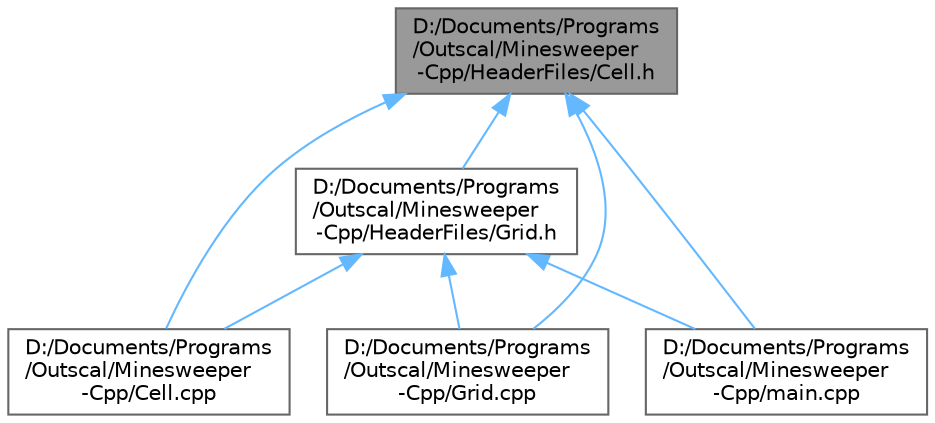 digraph "D:/Documents/Programs/Outscal/Minesweeper-Cpp/HeaderFiles/Cell.h"
{
 // LATEX_PDF_SIZE
  bgcolor="transparent";
  edge [fontname=Helvetica,fontsize=10,labelfontname=Helvetica,labelfontsize=10];
  node [fontname=Helvetica,fontsize=10,shape=box,height=0.2,width=0.4];
  Node1 [id="Node000001",label="D:/Documents/Programs\l/Outscal/Minesweeper\l-Cpp/HeaderFiles/Cell.h",height=0.2,width=0.4,color="gray40", fillcolor="grey60", style="filled", fontcolor="black",tooltip="Header file storing each cell data."];
  Node1 -> Node2 [id="edge8_Node000001_Node000002",dir="back",color="steelblue1",style="solid",tooltip=" "];
  Node2 [id="Node000002",label="D:/Documents/Programs\l/Outscal/Minesweeper\l-Cpp/Cell.cpp",height=0.2,width=0.4,color="grey40", fillcolor="white", style="filled",URL="$_cell_8cpp.html",tooltip="Function definition for cell class."];
  Node1 -> Node3 [id="edge9_Node000001_Node000003",dir="back",color="steelblue1",style="solid",tooltip=" "];
  Node3 [id="Node000003",label="D:/Documents/Programs\l/Outscal/Minesweeper\l-Cpp/Grid.cpp",height=0.2,width=0.4,color="grey40", fillcolor="white", style="filled",URL="$_grid_8cpp.html",tooltip="Defines function of Grid class."];
  Node1 -> Node4 [id="edge10_Node000001_Node000004",dir="back",color="steelblue1",style="solid",tooltip=" "];
  Node4 [id="Node000004",label="D:/Documents/Programs\l/Outscal/Minesweeper\l-Cpp/HeaderFiles/Grid.h",height=0.2,width=0.4,color="grey40", fillcolor="white", style="filled",URL="$_grid_8h.html",tooltip="Grid header file for grid used in the game."];
  Node4 -> Node2 [id="edge11_Node000004_Node000002",dir="back",color="steelblue1",style="solid",tooltip=" "];
  Node4 -> Node3 [id="edge12_Node000004_Node000003",dir="back",color="steelblue1",style="solid",tooltip=" "];
  Node4 -> Node5 [id="edge13_Node000004_Node000005",dir="back",color="steelblue1",style="solid",tooltip=" "];
  Node5 [id="Node000005",label="D:/Documents/Programs\l/Outscal/Minesweeper\l-Cpp/main.cpp",height=0.2,width=0.4,color="grey40", fillcolor="white", style="filled",URL="$main_8cpp.html",tooltip="Main file where info is displayed and user input is taken."];
  Node1 -> Node5 [id="edge14_Node000001_Node000005",dir="back",color="steelblue1",style="solid",tooltip=" "];
}
